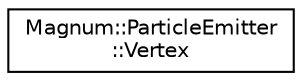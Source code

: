 digraph "圖形化之類別階層"
{
  edge [fontname="Helvetica",fontsize="10",labelfontname="Helvetica",labelfontsize="10"];
  node [fontname="Helvetica",fontsize="10",shape=record];
  rankdir="LR";
  Node1 [label="Magnum::ParticleEmitter\l::Vertex",height=0.2,width=0.4,color="black", fillcolor="white", style="filled",URL="$class_magnum_1_1_particle_emitter_1_1_vertex.html"];
}
